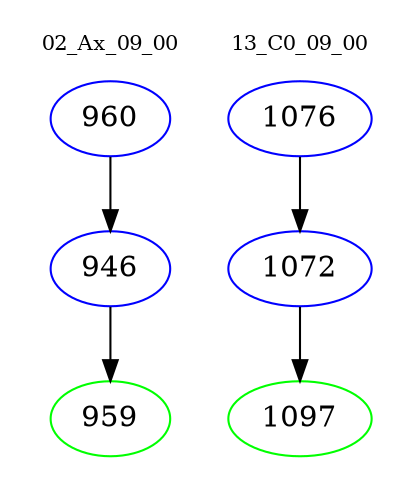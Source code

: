 digraph{
subgraph cluster_0 {
color = white
label = "02_Ax_09_00";
fontsize=10;
T0_960 [label="960", color="blue"]
T0_960 -> T0_946 [color="black"]
T0_946 [label="946", color="blue"]
T0_946 -> T0_959 [color="black"]
T0_959 [label="959", color="green"]
}
subgraph cluster_1 {
color = white
label = "13_C0_09_00";
fontsize=10;
T1_1076 [label="1076", color="blue"]
T1_1076 -> T1_1072 [color="black"]
T1_1072 [label="1072", color="blue"]
T1_1072 -> T1_1097 [color="black"]
T1_1097 [label="1097", color="green"]
}
}
